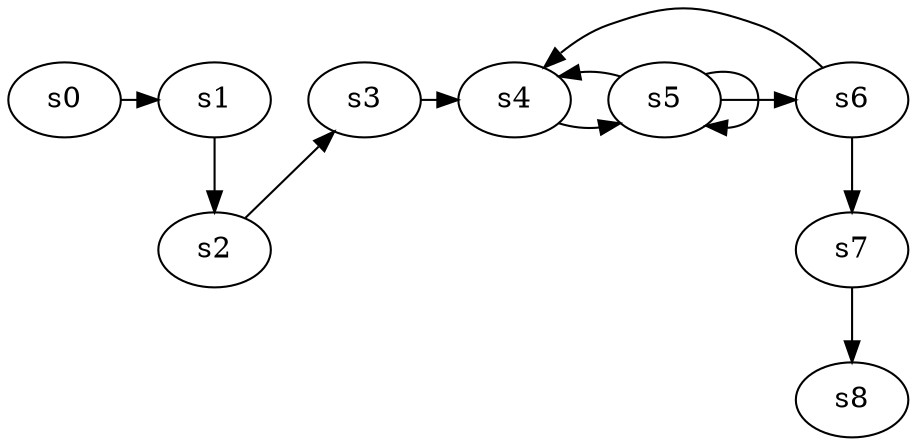 digraph game_0070_chain_9 {
    s0 [name="s0", player=0];
    s1 [name="s1", player=1];
    s2 [name="s2", player=0];
    s3 [name="s3", player=1];
    s4 [name="s4", player=0, target=1];
    s5 [name="s5", player=1, target=1];
    s6 [name="s6", player=0];
    s7 [name="s7", player=1, target=1];
    s8 [name="s8", player=0];

    s0 -> s1 [constraint="time % 4 == 0"];
    s1 -> s2;
    s2 -> s3 [constraint="time == 5 || time == 6 || time == 8"];
    s3 -> s4 [constraint="time % 3 == 2"];
    s4 -> s5 [constraint="time % 2 == 1"];
    s5 -> s6 [constraint="time % 5 == 0"];
    s6 -> s7;
    s7 -> s8;
    s5 -> s5 [constraint="time % 2 == 0"];
    s5 -> s4 [constraint="!(time % 3 == 0)"];
    s6 -> s4 [constraint="!(time % 3 == 0)"];
}
